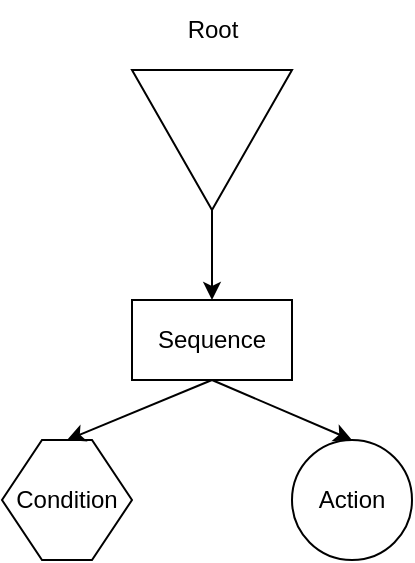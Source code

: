 <mxfile version="20.8.20" type="device"><diagram name="Страница 1" id="OIZIF5jFIQQAZYxtdI0E"><mxGraphModel dx="1050" dy="573" grid="1" gridSize="10" guides="1" tooltips="1" connect="1" arrows="1" fold="1" page="1" pageScale="1" pageWidth="827" pageHeight="1169" math="0" shadow="0"><root><mxCell id="0"/><mxCell id="1" parent="0"/><mxCell id="FOwvSLtvaFXRKNj0OlI3-4" style="edgeStyle=orthogonalEdgeStyle;rounded=0;orthogonalLoop=1;jettySize=auto;html=1;entryX=0.5;entryY=0;entryDx=0;entryDy=0;fontSize=12;" edge="1" parent="1" source="FOwvSLtvaFXRKNj0OlI3-1" target="FOwvSLtvaFXRKNj0OlI3-2"><mxGeometry relative="1" as="geometry"/></mxCell><mxCell id="FOwvSLtvaFXRKNj0OlI3-1" value="" style="triangle;whiteSpace=wrap;html=1;rotation=90;" vertex="1" parent="1"><mxGeometry x="370" y="160" width="70" height="80" as="geometry"/></mxCell><mxCell id="FOwvSLtvaFXRKNj0OlI3-2" value="Sequence" style="rounded=0;whiteSpace=wrap;html=1;" vertex="1" parent="1"><mxGeometry x="365" y="280" width="80" height="40" as="geometry"/></mxCell><mxCell id="FOwvSLtvaFXRKNj0OlI3-3" value="Root" style="text;html=1;align=center;verticalAlign=middle;resizable=0;points=[];autosize=1;strokeColor=none;fillColor=none;fontSize=12;" vertex="1" parent="1"><mxGeometry x="380" y="130" width="50" height="30" as="geometry"/></mxCell><mxCell id="FOwvSLtvaFXRKNj0OlI3-5" value="Condition" style="shape=hexagon;perimeter=hexagonPerimeter2;whiteSpace=wrap;html=1;fixedSize=1;" vertex="1" parent="1"><mxGeometry x="300" y="350" width="65" height="60" as="geometry"/></mxCell><mxCell id="FOwvSLtvaFXRKNj0OlI3-6" value="Action" style="ellipse;whiteSpace=wrap;html=1;aspect=fixed;" vertex="1" parent="1"><mxGeometry x="445" y="350" width="60" height="60" as="geometry"/></mxCell><mxCell id="FOwvSLtvaFXRKNj0OlI3-8" value="" style="endArrow=classic;html=1;rounded=0;fontSize=12;exitX=0.5;exitY=1;exitDx=0;exitDy=0;entryX=0.5;entryY=0;entryDx=0;entryDy=0;" edge="1" parent="1" source="FOwvSLtvaFXRKNj0OlI3-2" target="FOwvSLtvaFXRKNj0OlI3-5"><mxGeometry width="50" height="50" relative="1" as="geometry"><mxPoint x="390" y="320" as="sourcePoint"/><mxPoint x="440" y="270" as="targetPoint"/></mxGeometry></mxCell><mxCell id="FOwvSLtvaFXRKNj0OlI3-9" value="" style="endArrow=classic;html=1;rounded=0;fontSize=12;exitX=0.5;exitY=1;exitDx=0;exitDy=0;entryX=0.5;entryY=0;entryDx=0;entryDy=0;" edge="1" parent="1" source="FOwvSLtvaFXRKNj0OlI3-2" target="FOwvSLtvaFXRKNj0OlI3-6"><mxGeometry width="50" height="50" relative="1" as="geometry"><mxPoint x="390" y="320" as="sourcePoint"/><mxPoint x="440" y="270" as="targetPoint"/></mxGeometry></mxCell></root></mxGraphModel></diagram></mxfile>